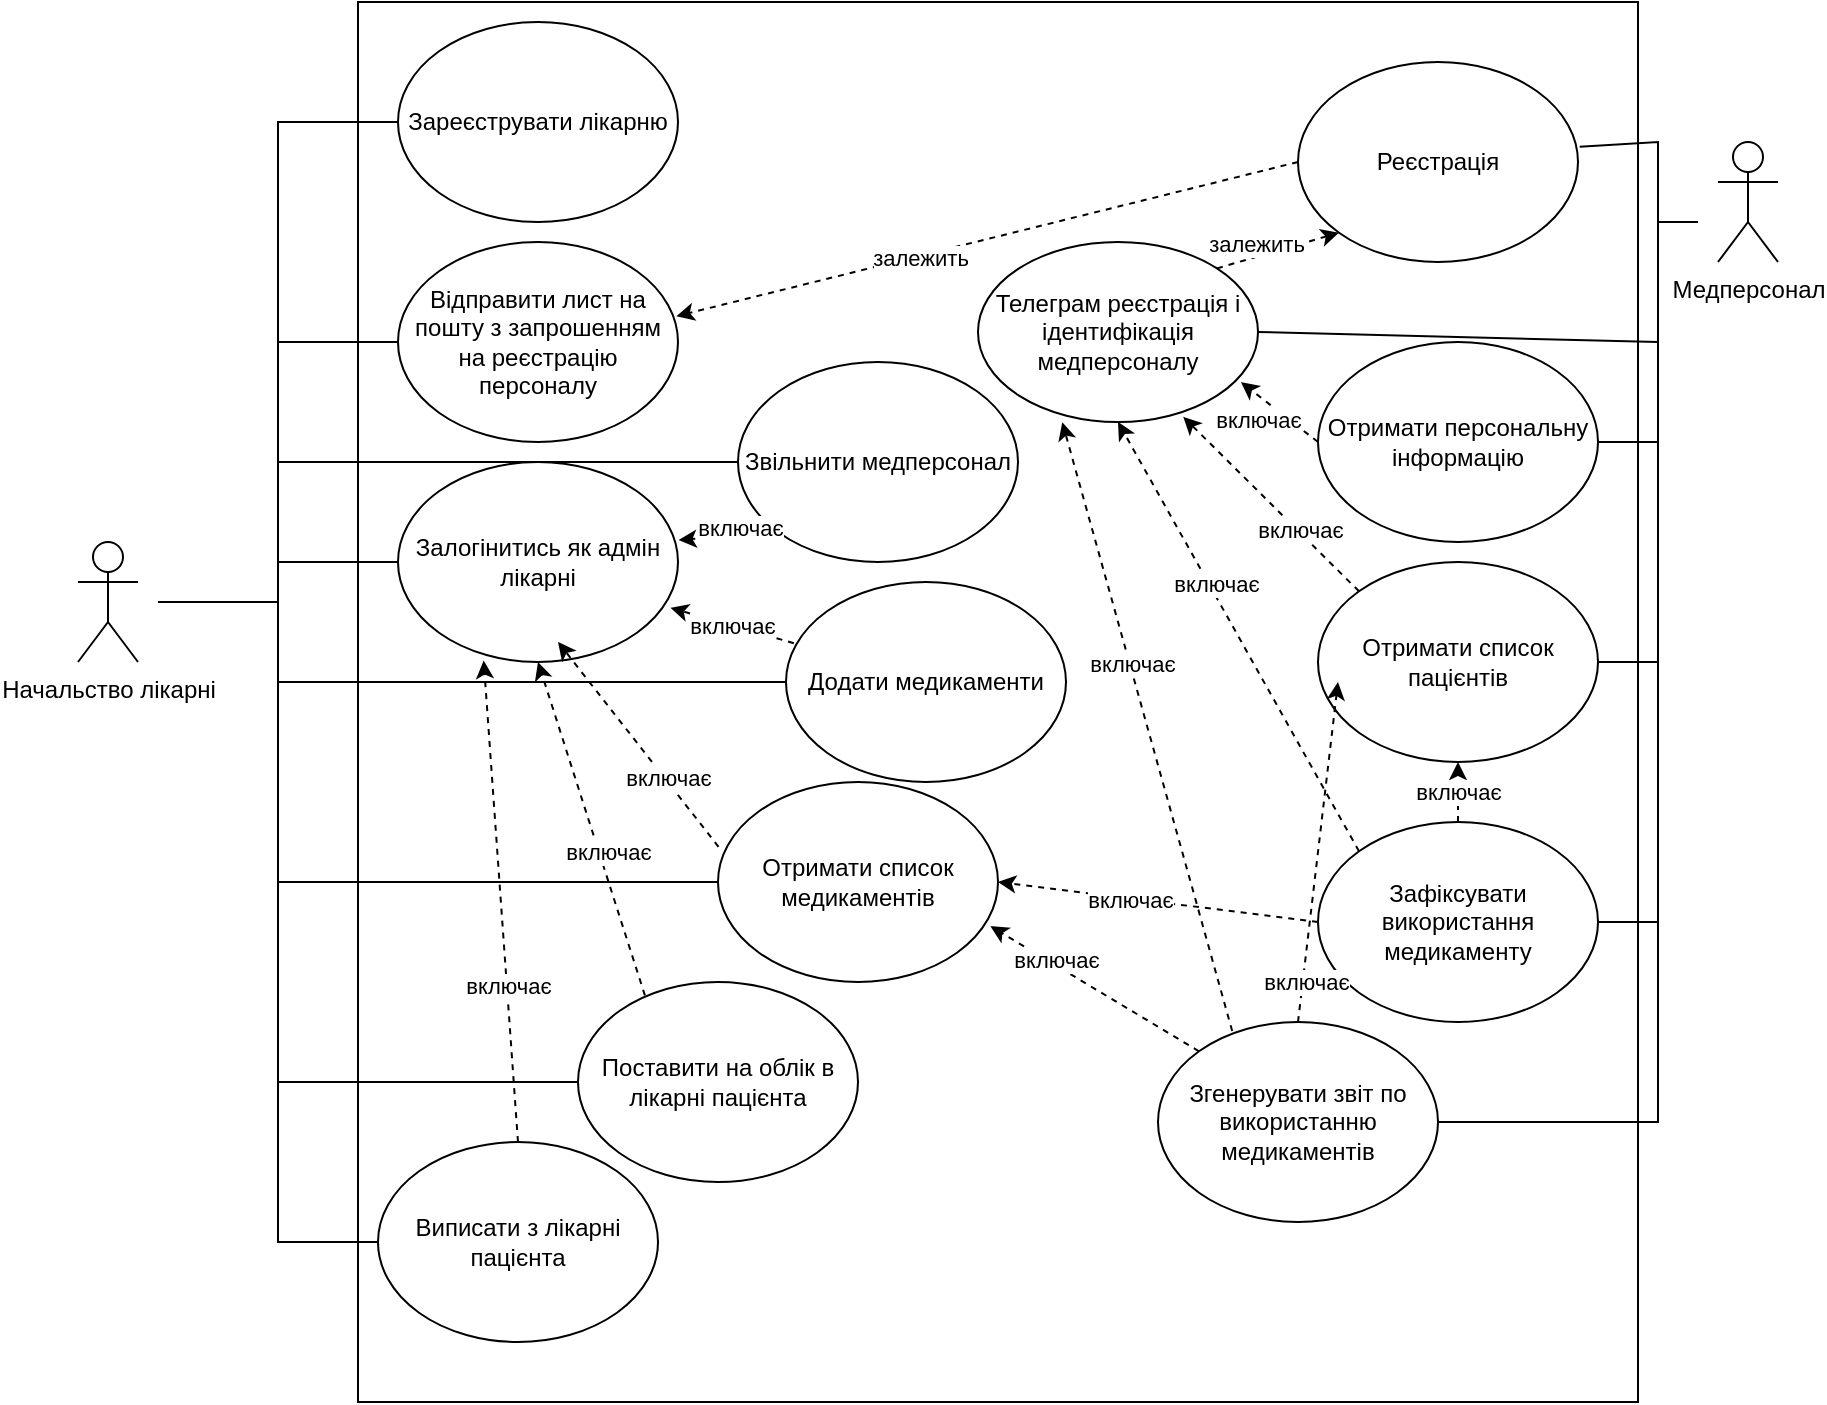 <mxfile version="21.2.9" type="device">
  <diagram name="Страница 1" id="ppinPdBVUEu68U0y8L-f">
    <mxGraphModel dx="1235" dy="1907" grid="1" gridSize="10" guides="1" tooltips="1" connect="1" arrows="1" fold="1" page="1" pageScale="1" pageWidth="827" pageHeight="1169" math="0" shadow="0">
      <root>
        <mxCell id="0" />
        <mxCell id="1" parent="0" />
        <mxCell id="o4cNiu59GhhHxO87jH9N-3" value="" style="rounded=0;whiteSpace=wrap;html=1;" vertex="1" parent="1">
          <mxGeometry x="200" y="-90" width="640" height="700" as="geometry" />
        </mxCell>
        <mxCell id="o4cNiu59GhhHxO87jH9N-1" value="Начальство лікарні" style="shape=umlActor;verticalLabelPosition=bottom;verticalAlign=top;html=1;outlineConnect=0;" vertex="1" parent="1">
          <mxGeometry x="60" y="180" width="30" height="60" as="geometry" />
        </mxCell>
        <mxCell id="o4cNiu59GhhHxO87jH9N-4" value="Зареєструвати лікарню" style="ellipse;whiteSpace=wrap;html=1;" vertex="1" parent="1">
          <mxGeometry x="220" y="-80" width="140" height="100" as="geometry" />
        </mxCell>
        <mxCell id="o4cNiu59GhhHxO87jH9N-6" value="Залогінитись як адмін лікарні" style="ellipse;whiteSpace=wrap;html=1;" vertex="1" parent="1">
          <mxGeometry x="220" y="140" width="140" height="100" as="geometry" />
        </mxCell>
        <mxCell id="o4cNiu59GhhHxO87jH9N-8" value="Відправити лист на пошту з запрошенням на реєстрацію персоналу" style="ellipse;whiteSpace=wrap;html=1;" vertex="1" parent="1">
          <mxGeometry x="220" y="30" width="140" height="100" as="geometry" />
        </mxCell>
        <mxCell id="o4cNiu59GhhHxO87jH9N-12" value="Звільнити медперсонал" style="ellipse;whiteSpace=wrap;html=1;strokeColor=#000000;" vertex="1" parent="1">
          <mxGeometry x="390" y="90" width="140" height="100" as="geometry" />
        </mxCell>
        <mxCell id="o4cNiu59GhhHxO87jH9N-15" value="Додати медикаменти" style="ellipse;whiteSpace=wrap;html=1;" vertex="1" parent="1">
          <mxGeometry x="414" y="200" width="140" height="100" as="geometry" />
        </mxCell>
        <mxCell id="o4cNiu59GhhHxO87jH9N-19" value="Отримати список медикаментів" style="ellipse;whiteSpace=wrap;html=1;" vertex="1" parent="1">
          <mxGeometry x="380" y="300" width="140" height="100" as="geometry" />
        </mxCell>
        <mxCell id="o4cNiu59GhhHxO87jH9N-23" value="Поставити на облік в лікарні пацієнта" style="ellipse;whiteSpace=wrap;html=1;" vertex="1" parent="1">
          <mxGeometry x="310" y="400" width="140" height="100" as="geometry" />
        </mxCell>
        <mxCell id="o4cNiu59GhhHxO87jH9N-26" value="Виписати з лікарні пацієнта" style="ellipse;whiteSpace=wrap;html=1;strokeColor=#000000;" vertex="1" parent="1">
          <mxGeometry x="210" y="480" width="140" height="100" as="geometry" />
        </mxCell>
        <mxCell id="o4cNiu59GhhHxO87jH9N-28" value="Медперсонал" style="shape=umlActor;verticalLabelPosition=bottom;verticalAlign=top;html=1;outlineConnect=0;" vertex="1" parent="1">
          <mxGeometry x="880" y="-20" width="30" height="60" as="geometry" />
        </mxCell>
        <mxCell id="o4cNiu59GhhHxO87jH9N-29" value="Реєстрація" style="ellipse;whiteSpace=wrap;html=1;" vertex="1" parent="1">
          <mxGeometry x="670" y="-60" width="140" height="100" as="geometry" />
        </mxCell>
        <mxCell id="o4cNiu59GhhHxO87jH9N-34" value="Телеграм реєстрація і ідентифікація медперсоналу" style="ellipse;whiteSpace=wrap;html=1;" vertex="1" parent="1">
          <mxGeometry x="510" y="30" width="140" height="90" as="geometry" />
        </mxCell>
        <mxCell id="o4cNiu59GhhHxO87jH9N-37" value="Отримати список пацієнтів" style="ellipse;whiteSpace=wrap;html=1;" vertex="1" parent="1">
          <mxGeometry x="680" y="190" width="140" height="100" as="geometry" />
        </mxCell>
        <mxCell id="o4cNiu59GhhHxO87jH9N-41" value="Отримати персональну інформацію" style="ellipse;whiteSpace=wrap;html=1;" vertex="1" parent="1">
          <mxGeometry x="680" y="80" width="140" height="100" as="geometry" />
        </mxCell>
        <mxCell id="o4cNiu59GhhHxO87jH9N-45" value="Зафіксувати використання медикаменту" style="ellipse;whiteSpace=wrap;html=1;" vertex="1" parent="1">
          <mxGeometry x="680" y="320" width="140" height="100" as="geometry" />
        </mxCell>
        <mxCell id="o4cNiu59GhhHxO87jH9N-51" value="Згенерувати звіт по використанню медикаментів" style="ellipse;whiteSpace=wrap;html=1;" vertex="1" parent="1">
          <mxGeometry x="600" y="420" width="140" height="100" as="geometry" />
        </mxCell>
        <mxCell id="o4cNiu59GhhHxO87jH9N-66" value="" style="endArrow=none;html=1;rounded=0;entryX=0;entryY=0.5;entryDx=0;entryDy=0;" edge="1" parent="1" target="o4cNiu59GhhHxO87jH9N-4">
          <mxGeometry width="50" height="50" relative="1" as="geometry">
            <mxPoint x="100" y="210" as="sourcePoint" />
            <mxPoint x="160" y="-40" as="targetPoint" />
            <Array as="points">
              <mxPoint x="160" y="210" />
              <mxPoint x="160" y="-30" />
            </Array>
          </mxGeometry>
        </mxCell>
        <mxCell id="o4cNiu59GhhHxO87jH9N-68" value="" style="endArrow=none;html=1;rounded=0;entryX=0;entryY=0.5;entryDx=0;entryDy=0;" edge="1" parent="1" target="o4cNiu59GhhHxO87jH9N-8">
          <mxGeometry width="50" height="50" relative="1" as="geometry">
            <mxPoint x="160" y="210" as="sourcePoint" />
            <mxPoint x="160" y="80" as="targetPoint" />
            <Array as="points">
              <mxPoint x="160" y="80" />
            </Array>
          </mxGeometry>
        </mxCell>
        <mxCell id="o4cNiu59GhhHxO87jH9N-69" value="" style="endArrow=none;html=1;rounded=0;entryX=0;entryY=0.5;entryDx=0;entryDy=0;" edge="1" parent="1" target="o4cNiu59GhhHxO87jH9N-6">
          <mxGeometry width="50" height="50" relative="1" as="geometry">
            <mxPoint x="160" y="190" as="sourcePoint" />
            <mxPoint x="170" y="300" as="targetPoint" />
            <Array as="points" />
          </mxGeometry>
        </mxCell>
        <mxCell id="o4cNiu59GhhHxO87jH9N-70" value="" style="endArrow=none;html=1;rounded=0;entryX=0;entryY=0.5;entryDx=0;entryDy=0;" edge="1" parent="1" target="o4cNiu59GhhHxO87jH9N-15">
          <mxGeometry width="50" height="50" relative="1" as="geometry">
            <mxPoint x="160" y="210" as="sourcePoint" />
            <mxPoint x="160" y="310" as="targetPoint" />
            <Array as="points">
              <mxPoint x="160" y="250" />
            </Array>
          </mxGeometry>
        </mxCell>
        <mxCell id="o4cNiu59GhhHxO87jH9N-71" value="" style="endArrow=none;html=1;rounded=0;entryX=0;entryY=0.5;entryDx=0;entryDy=0;" edge="1" parent="1" target="o4cNiu59GhhHxO87jH9N-19">
          <mxGeometry width="50" height="50" relative="1" as="geometry">
            <mxPoint x="160" y="250" as="sourcePoint" />
            <mxPoint x="200" y="320" as="targetPoint" />
            <Array as="points">
              <mxPoint x="160" y="350" />
            </Array>
          </mxGeometry>
        </mxCell>
        <mxCell id="o4cNiu59GhhHxO87jH9N-72" value="" style="endArrow=none;html=1;rounded=0;entryX=0;entryY=0.5;entryDx=0;entryDy=0;" edge="1" parent="1" target="o4cNiu59GhhHxO87jH9N-23">
          <mxGeometry width="50" height="50" relative="1" as="geometry">
            <mxPoint x="160" y="340" as="sourcePoint" />
            <mxPoint x="200" y="390" as="targetPoint" />
            <Array as="points">
              <mxPoint x="160" y="450" />
            </Array>
          </mxGeometry>
        </mxCell>
        <mxCell id="o4cNiu59GhhHxO87jH9N-73" value="" style="endArrow=none;html=1;rounded=0;entryX=0;entryY=0.5;entryDx=0;entryDy=0;" edge="1" parent="1" target="o4cNiu59GhhHxO87jH9N-26">
          <mxGeometry width="50" height="50" relative="1" as="geometry">
            <mxPoint x="160" y="410" as="sourcePoint" />
            <mxPoint x="170" y="480" as="targetPoint" />
            <Array as="points">
              <mxPoint x="160" y="480" />
              <mxPoint x="160" y="530" />
            </Array>
          </mxGeometry>
        </mxCell>
        <mxCell id="o4cNiu59GhhHxO87jH9N-74" value="" style="endArrow=none;html=1;rounded=0;entryX=0;entryY=0.5;entryDx=0;entryDy=0;" edge="1" parent="1" target="o4cNiu59GhhHxO87jH9N-12">
          <mxGeometry width="50" height="50" relative="1" as="geometry">
            <mxPoint x="160" y="140" as="sourcePoint" />
            <mxPoint x="230" y="120" as="targetPoint" />
          </mxGeometry>
        </mxCell>
        <mxCell id="o4cNiu59GhhHxO87jH9N-75" value="" style="endArrow=none;html=1;rounded=0;exitX=1.006;exitY=0.424;exitDx=0;exitDy=0;exitPerimeter=0;" edge="1" parent="1" source="o4cNiu59GhhHxO87jH9N-29">
          <mxGeometry width="50" height="50" relative="1" as="geometry">
            <mxPoint x="930" y="170" as="sourcePoint" />
            <mxPoint x="870" y="20" as="targetPoint" />
            <Array as="points">
              <mxPoint x="850" y="-20" />
              <mxPoint x="850" y="20" />
            </Array>
          </mxGeometry>
        </mxCell>
        <mxCell id="o4cNiu59GhhHxO87jH9N-76" value="" style="endArrow=none;html=1;rounded=0;exitX=1;exitY=0.5;exitDx=0;exitDy=0;" edge="1" parent="1" source="o4cNiu59GhhHxO87jH9N-41">
          <mxGeometry width="50" height="50" relative="1" as="geometry">
            <mxPoint x="720" y="240" as="sourcePoint" />
            <mxPoint x="850" y="20" as="targetPoint" />
            <Array as="points">
              <mxPoint x="850" y="130" />
            </Array>
          </mxGeometry>
        </mxCell>
        <mxCell id="o4cNiu59GhhHxO87jH9N-77" value="" style="endArrow=none;html=1;rounded=0;exitX=1;exitY=0.5;exitDx=0;exitDy=0;" edge="1" parent="1" source="o4cNiu59GhhHxO87jH9N-37">
          <mxGeometry width="50" height="50" relative="1" as="geometry">
            <mxPoint x="810" y="230" as="sourcePoint" />
            <mxPoint x="850" y="130" as="targetPoint" />
            <Array as="points">
              <mxPoint x="850" y="240" />
            </Array>
          </mxGeometry>
        </mxCell>
        <mxCell id="o4cNiu59GhhHxO87jH9N-78" value="" style="endArrow=none;html=1;rounded=0;exitX=1;exitY=0.5;exitDx=0;exitDy=0;" edge="1" parent="1" source="o4cNiu59GhhHxO87jH9N-45">
          <mxGeometry width="50" height="50" relative="1" as="geometry">
            <mxPoint x="840" y="350" as="sourcePoint" />
            <mxPoint x="850" y="230" as="targetPoint" />
            <Array as="points">
              <mxPoint x="850" y="370" />
            </Array>
          </mxGeometry>
        </mxCell>
        <mxCell id="o4cNiu59GhhHxO87jH9N-79" value="" style="endArrow=none;html=1;rounded=0;exitX=1;exitY=0.5;exitDx=0;exitDy=0;" edge="1" parent="1" source="o4cNiu59GhhHxO87jH9N-51">
          <mxGeometry width="50" height="50" relative="1" as="geometry">
            <mxPoint x="830" y="450" as="sourcePoint" />
            <mxPoint x="850" y="360" as="targetPoint" />
            <Array as="points">
              <mxPoint x="850" y="470" />
            </Array>
          </mxGeometry>
        </mxCell>
        <mxCell id="o4cNiu59GhhHxO87jH9N-81" value="" style="endArrow=none;html=1;rounded=0;exitX=1;exitY=0.5;exitDx=0;exitDy=0;" edge="1" parent="1" source="o4cNiu59GhhHxO87jH9N-34">
          <mxGeometry width="50" height="50" relative="1" as="geometry">
            <mxPoint x="690" y="90" as="sourcePoint" />
            <mxPoint x="850" y="80" as="targetPoint" />
          </mxGeometry>
        </mxCell>
        <mxCell id="o4cNiu59GhhHxO87jH9N-82" value="" style="endArrow=classic;html=1;rounded=0;exitX=0;exitY=0;exitDx=0;exitDy=0;entryX=0.973;entryY=0.721;entryDx=0;entryDy=0;dashed=1;entryPerimeter=0;" edge="1" parent="1" source="o4cNiu59GhhHxO87jH9N-51" target="o4cNiu59GhhHxO87jH9N-19">
          <mxGeometry width="50" height="50" relative="1" as="geometry">
            <mxPoint x="620" y="410" as="sourcePoint" />
            <mxPoint x="670" y="360" as="targetPoint" />
          </mxGeometry>
        </mxCell>
        <mxCell id="o4cNiu59GhhHxO87jH9N-83" value="включає" style="edgeLabel;html=1;align=center;verticalAlign=middle;resizable=0;points=[];" vertex="1" connectable="0" parent="o4cNiu59GhhHxO87jH9N-82">
          <mxGeometry x="0.402" y="-2" relative="1" as="geometry">
            <mxPoint as="offset" />
          </mxGeometry>
        </mxCell>
        <mxCell id="o4cNiu59GhhHxO87jH9N-84" value="" style="endArrow=classic;html=1;rounded=0;exitX=0.5;exitY=0;exitDx=0;exitDy=0;dashed=1;" edge="1" parent="1" source="o4cNiu59GhhHxO87jH9N-51">
          <mxGeometry width="50" height="50" relative="1" as="geometry">
            <mxPoint x="620" y="385" as="sourcePoint" />
            <mxPoint x="690" y="250" as="targetPoint" />
            <Array as="points" />
          </mxGeometry>
        </mxCell>
        <mxCell id="o4cNiu59GhhHxO87jH9N-85" value="включає" style="edgeLabel;html=1;align=center;verticalAlign=middle;resizable=0;points=[];" vertex="1" connectable="0" parent="o4cNiu59GhhHxO87jH9N-84">
          <mxGeometry x="-0.477" y="-2" relative="1" as="geometry">
            <mxPoint x="-3" y="24" as="offset" />
          </mxGeometry>
        </mxCell>
        <mxCell id="o4cNiu59GhhHxO87jH9N-89" value="" style="endArrow=classic;html=1;rounded=1;exitX=0.5;exitY=0;exitDx=0;exitDy=0;entryX=0.306;entryY=0.993;entryDx=0;entryDy=0;entryPerimeter=0;dashed=1;" edge="1" parent="1" source="o4cNiu59GhhHxO87jH9N-26" target="o4cNiu59GhhHxO87jH9N-6">
          <mxGeometry width="50" height="50" relative="1" as="geometry">
            <mxPoint x="300" y="370" as="sourcePoint" />
            <mxPoint x="350" y="320" as="targetPoint" />
          </mxGeometry>
        </mxCell>
        <mxCell id="o4cNiu59GhhHxO87jH9N-90" value="включає" style="edgeLabel;html=1;align=center;verticalAlign=middle;resizable=0;points=[];" vertex="1" connectable="0" parent="o4cNiu59GhhHxO87jH9N-89">
          <mxGeometry x="-0.353" relative="1" as="geometry">
            <mxPoint as="offset" />
          </mxGeometry>
        </mxCell>
        <mxCell id="o4cNiu59GhhHxO87jH9N-91" value="" style="endArrow=classic;html=1;rounded=0;exitX=0.239;exitY=0.067;exitDx=0;exitDy=0;exitPerimeter=0;entryX=0.5;entryY=1;entryDx=0;entryDy=0;dashed=1;" edge="1" parent="1" source="o4cNiu59GhhHxO87jH9N-23" target="o4cNiu59GhhHxO87jH9N-6">
          <mxGeometry width="50" height="50" relative="1" as="geometry">
            <mxPoint x="300" y="340" as="sourcePoint" />
            <mxPoint x="350" y="290" as="targetPoint" />
          </mxGeometry>
        </mxCell>
        <mxCell id="o4cNiu59GhhHxO87jH9N-92" value="включає" style="edgeLabel;html=1;align=center;verticalAlign=middle;resizable=0;points=[];" vertex="1" connectable="0" parent="o4cNiu59GhhHxO87jH9N-91">
          <mxGeometry x="-0.406" y="3" relative="1" as="geometry">
            <mxPoint y="-23" as="offset" />
          </mxGeometry>
        </mxCell>
        <mxCell id="o4cNiu59GhhHxO87jH9N-93" value="" style="endArrow=classic;html=1;rounded=0;exitX=0.002;exitY=0.324;exitDx=0;exitDy=0;exitPerimeter=0;dashed=1;" edge="1" parent="1" source="o4cNiu59GhhHxO87jH9N-19">
          <mxGeometry width="50" height="50" relative="1" as="geometry">
            <mxPoint x="340" y="320" as="sourcePoint" />
            <mxPoint x="300" y="230" as="targetPoint" />
          </mxGeometry>
        </mxCell>
        <mxCell id="o4cNiu59GhhHxO87jH9N-94" value="включає" style="edgeLabel;html=1;align=center;verticalAlign=middle;resizable=0;points=[];" vertex="1" connectable="0" parent="o4cNiu59GhhHxO87jH9N-93">
          <mxGeometry x="-0.331" y="-1" relative="1" as="geometry">
            <mxPoint x="1" as="offset" />
          </mxGeometry>
        </mxCell>
        <mxCell id="o4cNiu59GhhHxO87jH9N-95" value="" style="endArrow=classic;html=1;rounded=0;entryX=0;entryY=1;entryDx=0;entryDy=0;exitX=1;exitY=0;exitDx=0;exitDy=0;dashed=1;" edge="1" parent="1" source="o4cNiu59GhhHxO87jH9N-34" target="o4cNiu59GhhHxO87jH9N-29">
          <mxGeometry width="50" height="50" relative="1" as="geometry">
            <mxPoint x="630" y="60" as="sourcePoint" />
            <mxPoint x="670" y="10" as="targetPoint" />
          </mxGeometry>
        </mxCell>
        <mxCell id="o4cNiu59GhhHxO87jH9N-96" value="залежить" style="edgeLabel;html=1;align=center;verticalAlign=middle;resizable=0;points=[];" vertex="1" connectable="0" parent="o4cNiu59GhhHxO87jH9N-95">
          <mxGeometry x="-0.358" y="-2" relative="1" as="geometry">
            <mxPoint x="-1" y="-9" as="offset" />
          </mxGeometry>
        </mxCell>
        <mxCell id="o4cNiu59GhhHxO87jH9N-97" value="включає" style="endArrow=classic;html=1;rounded=0;exitX=0.5;exitY=0;exitDx=0;exitDy=0;entryX=0.5;entryY=1;entryDx=0;entryDy=0;dashed=1;" edge="1" parent="1" source="o4cNiu59GhhHxO87jH9N-45" target="o4cNiu59GhhHxO87jH9N-37">
          <mxGeometry x="-0.012" width="50" height="50" relative="1" as="geometry">
            <mxPoint x="630" y="300" as="sourcePoint" />
            <mxPoint x="680" y="250" as="targetPoint" />
            <mxPoint as="offset" />
          </mxGeometry>
        </mxCell>
        <mxCell id="o4cNiu59GhhHxO87jH9N-98" value="" style="endArrow=classic;html=1;rounded=0;exitX=0;exitY=0.5;exitDx=0;exitDy=0;entryX=1;entryY=0.5;entryDx=0;entryDy=0;dashed=1;" edge="1" parent="1" source="o4cNiu59GhhHxO87jH9N-45" target="o4cNiu59GhhHxO87jH9N-19">
          <mxGeometry width="50" height="50" relative="1" as="geometry">
            <mxPoint x="580" y="330" as="sourcePoint" />
            <mxPoint x="630" y="280" as="targetPoint" />
          </mxGeometry>
        </mxCell>
        <mxCell id="o4cNiu59GhhHxO87jH9N-99" value="включає" style="edgeLabel;html=1;align=center;verticalAlign=middle;resizable=0;points=[];" vertex="1" connectable="0" parent="o4cNiu59GhhHxO87jH9N-98">
          <mxGeometry x="0.173" relative="1" as="geometry">
            <mxPoint as="offset" />
          </mxGeometry>
        </mxCell>
        <mxCell id="o4cNiu59GhhHxO87jH9N-100" value="" style="endArrow=classic;html=1;rounded=0;exitX=0.265;exitY=0.045;exitDx=0;exitDy=0;exitPerimeter=0;entryX=0.301;entryY=1.001;entryDx=0;entryDy=0;entryPerimeter=0;dashed=1;" edge="1" parent="1" source="o4cNiu59GhhHxO87jH9N-51" target="o4cNiu59GhhHxO87jH9N-34">
          <mxGeometry width="50" height="50" relative="1" as="geometry">
            <mxPoint x="590" y="380" as="sourcePoint" />
            <mxPoint x="640" y="330" as="targetPoint" />
          </mxGeometry>
        </mxCell>
        <mxCell id="o4cNiu59GhhHxO87jH9N-101" value="включає" style="edgeLabel;html=1;align=center;verticalAlign=middle;resizable=0;points=[];" vertex="1" connectable="0" parent="o4cNiu59GhhHxO87jH9N-100">
          <mxGeometry x="0.208" y="-1" relative="1" as="geometry">
            <mxPoint as="offset" />
          </mxGeometry>
        </mxCell>
        <mxCell id="o4cNiu59GhhHxO87jH9N-102" value="" style="endArrow=classic;html=1;rounded=0;exitX=0;exitY=0;exitDx=0;exitDy=0;entryX=0.5;entryY=1;entryDx=0;entryDy=0;dashed=1;" edge="1" parent="1" source="o4cNiu59GhhHxO87jH9N-45" target="o4cNiu59GhhHxO87jH9N-34">
          <mxGeometry width="50" height="50" relative="1" as="geometry">
            <mxPoint x="630" y="330" as="sourcePoint" />
            <mxPoint x="680" y="280" as="targetPoint" />
          </mxGeometry>
        </mxCell>
        <mxCell id="o4cNiu59GhhHxO87jH9N-103" value="включає" style="edgeLabel;html=1;align=center;verticalAlign=middle;resizable=0;points=[];" vertex="1" connectable="0" parent="o4cNiu59GhhHxO87jH9N-102">
          <mxGeometry x="-0.342" y="-2" relative="1" as="geometry">
            <mxPoint x="-34" y="-62" as="offset" />
          </mxGeometry>
        </mxCell>
        <mxCell id="o4cNiu59GhhHxO87jH9N-104" value="" style="endArrow=classic;html=1;rounded=0;exitX=0;exitY=0;exitDx=0;exitDy=0;entryX=0.733;entryY=0.971;entryDx=0;entryDy=0;entryPerimeter=0;dashed=1;" edge="1" parent="1" source="o4cNiu59GhhHxO87jH9N-37" target="o4cNiu59GhhHxO87jH9N-34">
          <mxGeometry width="50" height="50" relative="1" as="geometry">
            <mxPoint x="600" y="200" as="sourcePoint" />
            <mxPoint x="650" y="150" as="targetPoint" />
          </mxGeometry>
        </mxCell>
        <mxCell id="o4cNiu59GhhHxO87jH9N-105" value="включає" style="edgeLabel;html=1;align=center;verticalAlign=middle;resizable=0;points=[];" vertex="1" connectable="0" parent="o4cNiu59GhhHxO87jH9N-104">
          <mxGeometry x="-0.308" y="-1" relative="1" as="geometry">
            <mxPoint as="offset" />
          </mxGeometry>
        </mxCell>
        <mxCell id="o4cNiu59GhhHxO87jH9N-106" value="" style="endArrow=classic;html=1;rounded=0;exitX=0;exitY=0.5;exitDx=0;exitDy=0;entryX=0.939;entryY=0.778;entryDx=0;entryDy=0;entryPerimeter=0;dashed=1;" edge="1" parent="1" source="o4cNiu59GhhHxO87jH9N-41" target="o4cNiu59GhhHxO87jH9N-34">
          <mxGeometry width="50" height="50" relative="1" as="geometry">
            <mxPoint x="960" y="220" as="sourcePoint" />
            <mxPoint x="1010" y="170" as="targetPoint" />
          </mxGeometry>
        </mxCell>
        <mxCell id="o4cNiu59GhhHxO87jH9N-107" value="включає" style="edgeLabel;html=1;align=center;verticalAlign=middle;resizable=0;points=[];" vertex="1" connectable="0" parent="o4cNiu59GhhHxO87jH9N-106">
          <mxGeometry x="-0.083" y="3" relative="1" as="geometry">
            <mxPoint x="-11" as="offset" />
          </mxGeometry>
        </mxCell>
        <mxCell id="o4cNiu59GhhHxO87jH9N-108" value="" style="endArrow=classic;html=1;rounded=0;exitX=0;exitY=0.5;exitDx=0;exitDy=0;entryX=0.994;entryY=0.371;entryDx=0;entryDy=0;entryPerimeter=0;dashed=1;" edge="1" parent="1" source="o4cNiu59GhhHxO87jH9N-29" target="o4cNiu59GhhHxO87jH9N-8">
          <mxGeometry width="50" height="50" relative="1" as="geometry">
            <mxPoint x="510" y="20" as="sourcePoint" />
            <mxPoint x="560" y="-30" as="targetPoint" />
          </mxGeometry>
        </mxCell>
        <mxCell id="o4cNiu59GhhHxO87jH9N-109" value="залежить" style="edgeLabel;html=1;align=center;verticalAlign=middle;resizable=0;points=[];" vertex="1" connectable="0" parent="o4cNiu59GhhHxO87jH9N-108">
          <mxGeometry x="0.222" y="1" relative="1" as="geometry">
            <mxPoint as="offset" />
          </mxGeometry>
        </mxCell>
        <mxCell id="o4cNiu59GhhHxO87jH9N-110" value="" style="endArrow=classic;html=1;rounded=0;exitX=0;exitY=1;exitDx=0;exitDy=0;entryX=1.002;entryY=0.39;entryDx=0;entryDy=0;entryPerimeter=0;dashed=1;" edge="1" parent="1" source="o4cNiu59GhhHxO87jH9N-12" target="o4cNiu59GhhHxO87jH9N-6">
          <mxGeometry width="50" height="50" relative="1" as="geometry">
            <mxPoint x="90" y="360" as="sourcePoint" />
            <mxPoint x="140" y="310" as="targetPoint" />
          </mxGeometry>
        </mxCell>
        <mxCell id="o4cNiu59GhhHxO87jH9N-111" value="включає" style="edgeLabel;html=1;align=center;verticalAlign=middle;resizable=0;points=[];" vertex="1" connectable="0" parent="o4cNiu59GhhHxO87jH9N-110">
          <mxGeometry x="0.048" y="4" relative="1" as="geometry">
            <mxPoint x="6" y="-9" as="offset" />
          </mxGeometry>
        </mxCell>
        <mxCell id="o4cNiu59GhhHxO87jH9N-112" value="включає" style="endArrow=classic;html=1;rounded=0;entryX=0.973;entryY=0.729;entryDx=0;entryDy=0;entryPerimeter=0;dashed=1;exitX=0.028;exitY=0.306;exitDx=0;exitDy=0;exitPerimeter=0;" edge="1" parent="1" source="o4cNiu59GhhHxO87jH9N-15" target="o4cNiu59GhhHxO87jH9N-6">
          <mxGeometry width="50" height="50" relative="1" as="geometry">
            <mxPoint x="408" y="222" as="sourcePoint" />
            <mxPoint x="130" y="310" as="targetPoint" />
          </mxGeometry>
        </mxCell>
      </root>
    </mxGraphModel>
  </diagram>
</mxfile>
